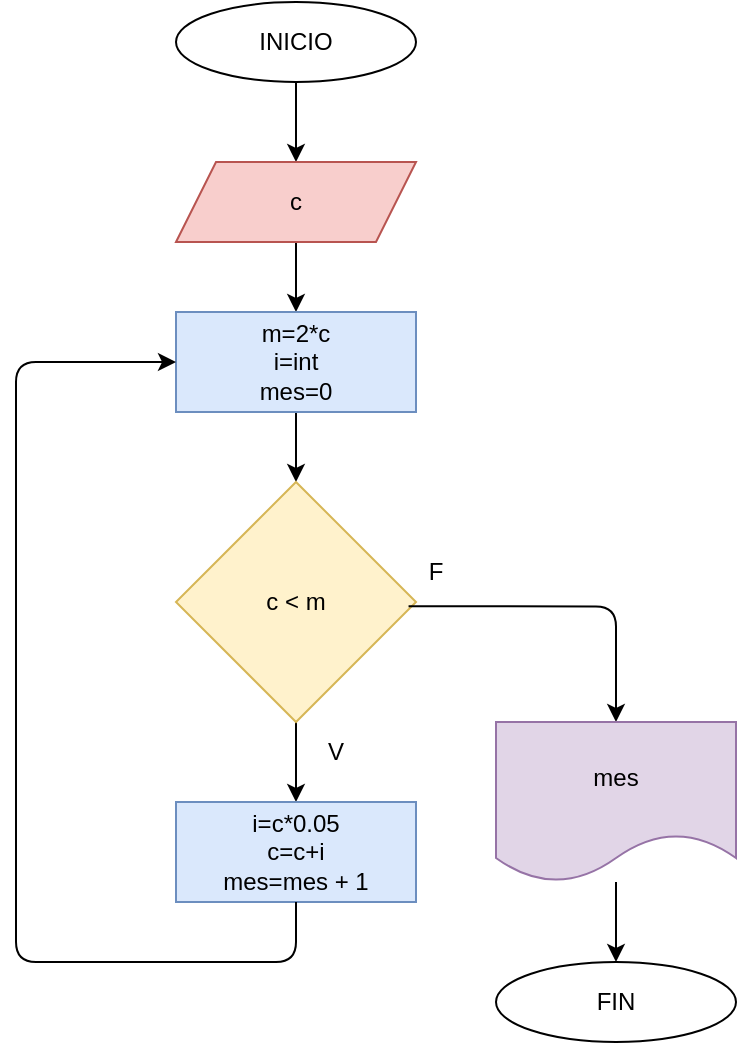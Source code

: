 <mxfile>
    <diagram id="Ycss3Zf2hiofTS1BkxsS" name="Page-1">
        <mxGraphModel dx="448" dy="1499" grid="1" gridSize="10" guides="1" tooltips="1" connect="1" arrows="1" fold="1" page="1" pageScale="1" pageWidth="827" pageHeight="1169" math="0" shadow="0">
            <root>
                <mxCell id="0"/>
                <mxCell id="1" parent="0"/>
                <mxCell id="2" value="" style="edgeStyle=none;html=1;" edge="1" parent="1" source="3" target="5">
                    <mxGeometry relative="1" as="geometry"/>
                </mxCell>
                <mxCell id="3" value="INICIO" style="ellipse;whiteSpace=wrap;html=1;" vertex="1" parent="1">
                    <mxGeometry x="360" y="-1120" width="120" height="40" as="geometry"/>
                </mxCell>
                <mxCell id="4" value="" style="edgeStyle=none;html=1;" edge="1" parent="1" source="5" target="7">
                    <mxGeometry relative="1" as="geometry"/>
                </mxCell>
                <mxCell id="5" value="c" style="shape=parallelogram;perimeter=parallelogramPerimeter;whiteSpace=wrap;html=1;fixedSize=1;fillColor=#f8cecc;strokeColor=#b85450;" vertex="1" parent="1">
                    <mxGeometry x="360" y="-1040" width="120" height="40" as="geometry"/>
                </mxCell>
                <mxCell id="6" value="" style="edgeStyle=none;html=1;" edge="1" parent="1" source="7" target="9">
                    <mxGeometry relative="1" as="geometry"/>
                </mxCell>
                <mxCell id="7" value="m=2*c&lt;br&gt;i=int&lt;br&gt;mes=0" style="whiteSpace=wrap;html=1;fillColor=#dae8fc;strokeColor=#6c8ebf;" vertex="1" parent="1">
                    <mxGeometry x="360" y="-965" width="120" height="50" as="geometry"/>
                </mxCell>
                <mxCell id="8" value="" style="edgeStyle=none;html=1;" edge="1" parent="1" source="9" target="10">
                    <mxGeometry relative="1" as="geometry"/>
                </mxCell>
                <mxCell id="9" value="c &amp;lt; m" style="rhombus;whiteSpace=wrap;html=1;fillColor=#fff2cc;strokeColor=#d6b656;" vertex="1" parent="1">
                    <mxGeometry x="360" y="-880" width="120" height="120" as="geometry"/>
                </mxCell>
                <mxCell id="10" value="i=c*0.05&lt;br&gt;c=c+i&lt;br&gt;mes=mes + 1" style="whiteSpace=wrap;html=1;fillColor=#dae8fc;strokeColor=#6c8ebf;" vertex="1" parent="1">
                    <mxGeometry x="360" y="-720" width="120" height="50" as="geometry"/>
                </mxCell>
                <mxCell id="11" value="" style="endArrow=classic;html=1;exitX=0.5;exitY=1;exitDx=0;exitDy=0;entryX=0;entryY=0.5;entryDx=0;entryDy=0;" edge="1" parent="1" source="10" target="7">
                    <mxGeometry width="50" height="50" relative="1" as="geometry">
                        <mxPoint x="330" y="-670" as="sourcePoint"/>
                        <mxPoint x="280" y="-940" as="targetPoint"/>
                        <Array as="points">
                            <mxPoint x="420" y="-640"/>
                            <mxPoint x="280" y="-640"/>
                            <mxPoint x="280" y="-940"/>
                        </Array>
                    </mxGeometry>
                </mxCell>
                <mxCell id="12" value="V" style="text;html=1;strokeColor=none;fillColor=none;align=center;verticalAlign=middle;whiteSpace=wrap;rounded=0;" vertex="1" parent="1">
                    <mxGeometry x="410" y="-760" width="60" height="30" as="geometry"/>
                </mxCell>
                <mxCell id="13" value="F" style="text;html=1;strokeColor=none;fillColor=none;align=center;verticalAlign=middle;whiteSpace=wrap;rounded=0;" vertex="1" parent="1">
                    <mxGeometry x="460" y="-850" width="60" height="30" as="geometry"/>
                </mxCell>
                <mxCell id="14" value="" style="edgeStyle=segmentEdgeStyle;endArrow=classic;html=1;exitX=0.969;exitY=0.518;exitDx=0;exitDy=0;exitPerimeter=0;entryX=0.5;entryY=0;entryDx=0;entryDy=0;" edge="1" parent="1" source="9" target="16">
                    <mxGeometry width="50" height="50" relative="1" as="geometry">
                        <mxPoint x="330" y="-730" as="sourcePoint"/>
                        <mxPoint x="560" y="-760" as="targetPoint"/>
                        <Array as="points">
                            <mxPoint x="580" y="-818"/>
                        </Array>
                    </mxGeometry>
                </mxCell>
                <mxCell id="15" value="" style="edgeStyle=none;html=1;" edge="1" parent="1" source="16" target="17">
                    <mxGeometry relative="1" as="geometry"/>
                </mxCell>
                <mxCell id="16" value="mes" style="shape=document;whiteSpace=wrap;html=1;boundedLbl=1;fillColor=#e1d5e7;strokeColor=#9673a6;" vertex="1" parent="1">
                    <mxGeometry x="520" y="-760" width="120" height="80" as="geometry"/>
                </mxCell>
                <mxCell id="17" value="FIN" style="ellipse;whiteSpace=wrap;html=1;" vertex="1" parent="1">
                    <mxGeometry x="520" y="-640" width="120" height="40" as="geometry"/>
                </mxCell>
            </root>
        </mxGraphModel>
    </diagram>
</mxfile>